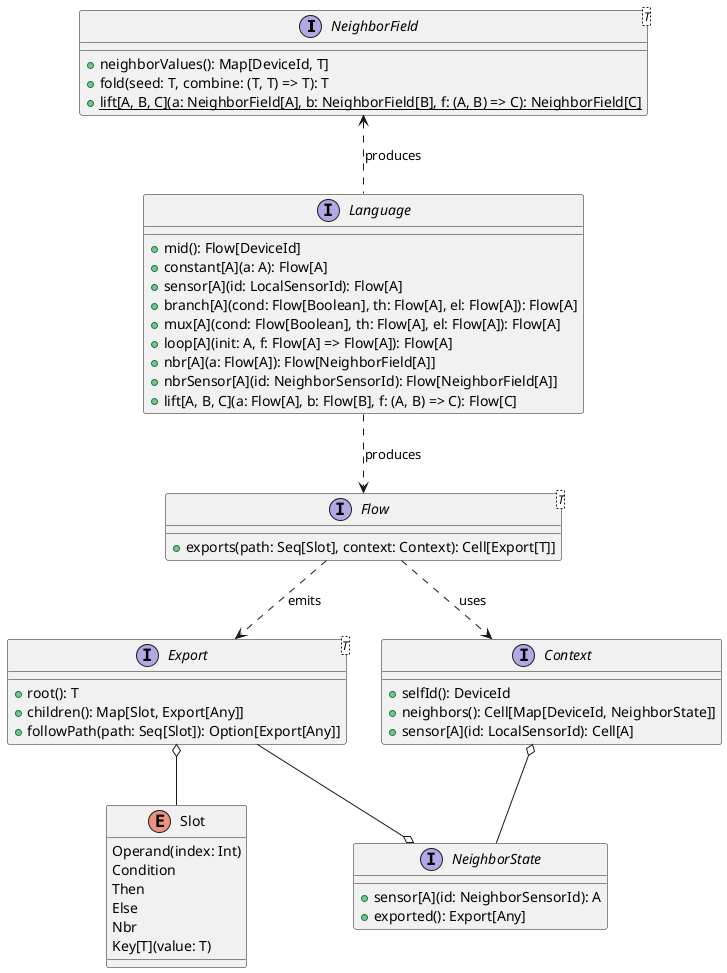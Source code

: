 @startuml

interface NeighborField<T> {
  + neighborValues(): Map[DeviceId, T]
  + fold(seed: T, combine: (T, T) => T): T
  {static} + lift[A, B, C](a: NeighborField[A], b: NeighborField[B], f: (A, B) => C): NeighborField[C]
}

interface Flow<T> {
  + exports(path: Seq[Slot], context: Context): Cell[Export[T]]
}

interface Export<T> {
  + root(): T
  + children(): Map[Slot, Export[Any]]
  + followPath(path: Seq[Slot]): Option[Export[Any]]
}

interface Language {
  + mid(): Flow[DeviceId]
  + constant[A](a: A): Flow[A]
  + sensor[A](id: LocalSensorId): Flow[A]
  + branch[A](cond: Flow[Boolean], th: Flow[A], el: Flow[A]): Flow[A]
  + mux[A](cond: Flow[Boolean], th: Flow[A], el: Flow[A]): Flow[A]
  + loop[A](init: A, f: Flow[A] => Flow[A]): Flow[A]
  + nbr[A](a: Flow[A]): Flow[NeighborField[A]]
  + nbrSensor[A](id: NeighborSensorId): Flow[NeighborField[A]]
  + lift[A, B, C](a: Flow[A], b: Flow[B], f: (A, B) => C): Flow[C]
}

interface NeighborState {
  + sensor[A](id: NeighborSensorId): A
  + exported(): Export[Any]
}

interface Context {
  + selfId(): DeviceId
  + neighbors(): Cell[Map[DeviceId, NeighborState]]
  + sensor[A](id: LocalSensorId): Cell[A]
}

enum Slot {
  {field} Operand(index: Int)
  {field} Condition
  {field} Then
  {field} Else
  {field} Nbr
  {field} Key[T](value: T)
}

Language ..> Flow : produces
Language .up.> NeighborField : produces
Context o-- NeighborState
Export --o NeighborState
Flow ..> Export : emits
Flow ..> Context : uses
Export o-- Slot

@enduml